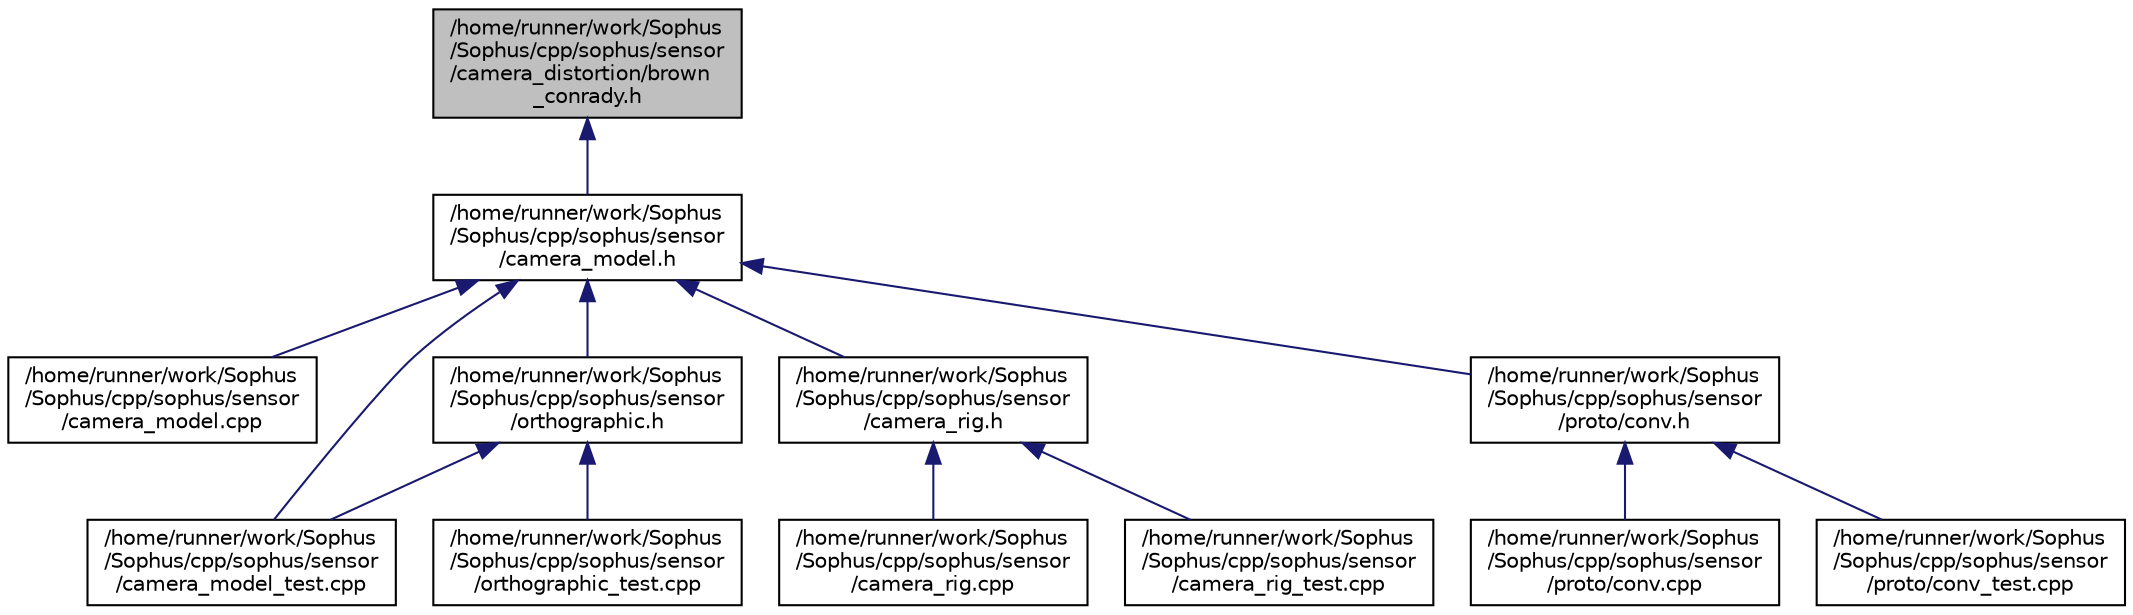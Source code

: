 digraph "/home/runner/work/Sophus/Sophus/cpp/sophus/sensor/camera_distortion/brown_conrady.h"
{
 // LATEX_PDF_SIZE
  edge [fontname="Helvetica",fontsize="10",labelfontname="Helvetica",labelfontsize="10"];
  node [fontname="Helvetica",fontsize="10",shape=record];
  Node1 [label="/home/runner/work/Sophus\l/Sophus/cpp/sophus/sensor\l/camera_distortion/brown\l_conrady.h",height=0.2,width=0.4,color="black", fillcolor="grey75", style="filled", fontcolor="black",tooltip=" "];
  Node1 -> Node2 [dir="back",color="midnightblue",fontsize="10",style="solid",fontname="Helvetica"];
  Node2 [label="/home/runner/work/Sophus\l/Sophus/cpp/sophus/sensor\l/camera_model.h",height=0.2,width=0.4,color="black", fillcolor="white", style="filled",URL="$camera__model_8h.html",tooltip=" "];
  Node2 -> Node3 [dir="back",color="midnightblue",fontsize="10",style="solid",fontname="Helvetica"];
  Node3 [label="/home/runner/work/Sophus\l/Sophus/cpp/sophus/sensor\l/camera_model.cpp",height=0.2,width=0.4,color="black", fillcolor="white", style="filled",URL="$camera__model_8cpp.html",tooltip=" "];
  Node2 -> Node4 [dir="back",color="midnightblue",fontsize="10",style="solid",fontname="Helvetica"];
  Node4 [label="/home/runner/work/Sophus\l/Sophus/cpp/sophus/sensor\l/camera_model_test.cpp",height=0.2,width=0.4,color="black", fillcolor="white", style="filled",URL="$camera__model__test_8cpp.html",tooltip=" "];
  Node2 -> Node5 [dir="back",color="midnightblue",fontsize="10",style="solid",fontname="Helvetica"];
  Node5 [label="/home/runner/work/Sophus\l/Sophus/cpp/sophus/sensor\l/camera_rig.h",height=0.2,width=0.4,color="black", fillcolor="white", style="filled",URL="$camera__rig_8h.html",tooltip=" "];
  Node5 -> Node6 [dir="back",color="midnightblue",fontsize="10",style="solid",fontname="Helvetica"];
  Node6 [label="/home/runner/work/Sophus\l/Sophus/cpp/sophus/sensor\l/camera_rig.cpp",height=0.2,width=0.4,color="black", fillcolor="white", style="filled",URL="$camera__rig_8cpp.html",tooltip=" "];
  Node5 -> Node7 [dir="back",color="midnightblue",fontsize="10",style="solid",fontname="Helvetica"];
  Node7 [label="/home/runner/work/Sophus\l/Sophus/cpp/sophus/sensor\l/camera_rig_test.cpp",height=0.2,width=0.4,color="black", fillcolor="white", style="filled",URL="$camera__rig__test_8cpp.html",tooltip=" "];
  Node2 -> Node8 [dir="back",color="midnightblue",fontsize="10",style="solid",fontname="Helvetica"];
  Node8 [label="/home/runner/work/Sophus\l/Sophus/cpp/sophus/sensor\l/orthographic.h",height=0.2,width=0.4,color="black", fillcolor="white", style="filled",URL="$orthographic_8h.html",tooltip=" "];
  Node8 -> Node4 [dir="back",color="midnightblue",fontsize="10",style="solid",fontname="Helvetica"];
  Node8 -> Node9 [dir="back",color="midnightblue",fontsize="10",style="solid",fontname="Helvetica"];
  Node9 [label="/home/runner/work/Sophus\l/Sophus/cpp/sophus/sensor\l/orthographic_test.cpp",height=0.2,width=0.4,color="black", fillcolor="white", style="filled",URL="$orthographic__test_8cpp.html",tooltip=" "];
  Node2 -> Node10 [dir="back",color="midnightblue",fontsize="10",style="solid",fontname="Helvetica"];
  Node10 [label="/home/runner/work/Sophus\l/Sophus/cpp/sophus/sensor\l/proto/conv.h",height=0.2,width=0.4,color="black", fillcolor="white", style="filled",URL="$sensor_2proto_2conv_8h.html",tooltip=" "];
  Node10 -> Node11 [dir="back",color="midnightblue",fontsize="10",style="solid",fontname="Helvetica"];
  Node11 [label="/home/runner/work/Sophus\l/Sophus/cpp/sophus/sensor\l/proto/conv.cpp",height=0.2,width=0.4,color="black", fillcolor="white", style="filled",URL="$sensor_2proto_2conv_8cpp.html",tooltip=" "];
  Node10 -> Node12 [dir="back",color="midnightblue",fontsize="10",style="solid",fontname="Helvetica"];
  Node12 [label="/home/runner/work/Sophus\l/Sophus/cpp/sophus/sensor\l/proto/conv_test.cpp",height=0.2,width=0.4,color="black", fillcolor="white", style="filled",URL="$sensor_2proto_2conv__test_8cpp.html",tooltip=" "];
}
